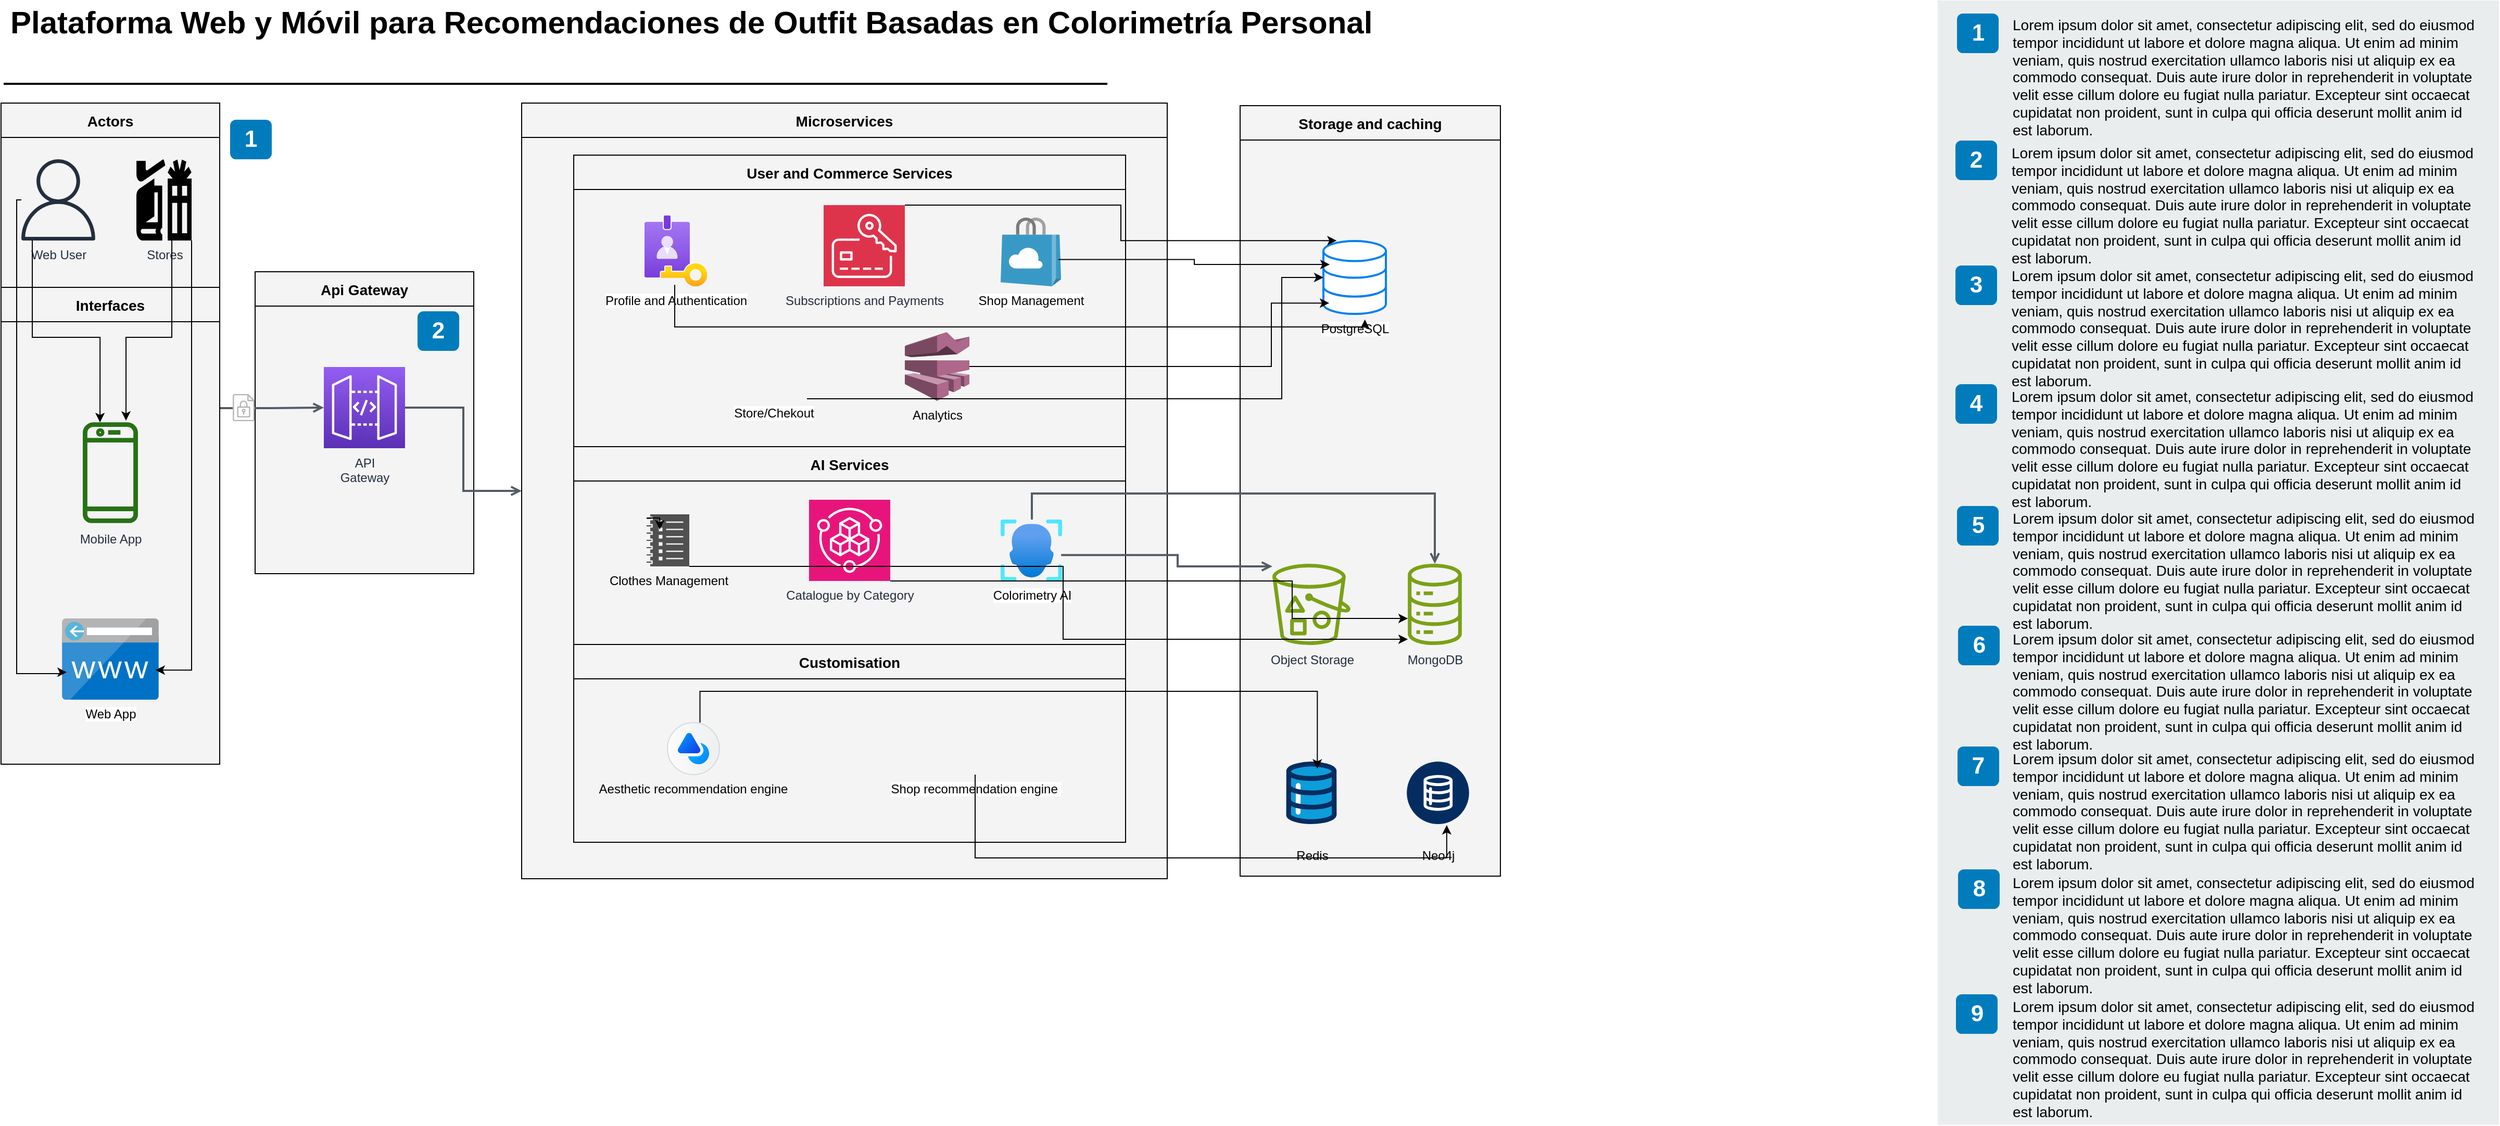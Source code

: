 <mxfile version="24.7.16">
  <diagram id="Ht1M8jgEwFfnCIfOTk4-" name="Page-1">
    <mxGraphModel dx="2146" dy="880" grid="1" gridSize="10" guides="1" tooltips="1" connect="1" arrows="1" fold="1" page="1" pageScale="1" pageWidth="827" pageHeight="1169" math="0" shadow="0">
      <root>
        <mxCell id="0" />
        <mxCell id="1" parent="0" />
        <mxCell id="Sb8pJk7lKEuFZb0Ayt0x-25" value="Api Gateway" style="swimlane;fontSize=14;align=center;swimlaneFillColor=#f4f4f4;fillColor=#f4f4f4;startSize=33;container=1;pointerEvents=0;collapsible=0;recursiveResize=0;" vertex="1" parent="1">
          <mxGeometry x="274" y="287" width="210" height="290" as="geometry" />
        </mxCell>
        <mxCell id="jZVaUwOg5UY3L9NAnvdq-74" value="API&lt;br&gt;Gateway" style="outlineConnect=0;fontColor=#232F3E;gradientColor=#945DF2;gradientDirection=north;fillColor=#5A30B5;strokeColor=#ffffff;dashed=0;verticalLabelPosition=bottom;verticalAlign=top;align=center;html=1;fontSize=12;fontStyle=0;aspect=fixed;shape=mxgraph.aws4.resourceIcon;resIcon=mxgraph.aws4.api_gateway;labelBackgroundColor=none;" parent="Sb8pJk7lKEuFZb0Ayt0x-25" vertex="1">
          <mxGeometry x="66" y="91.5" width="78" height="78" as="geometry" />
        </mxCell>
        <mxCell id="-QjtrjUzRDEMRZ5MF8oH-28" value="2" style="rounded=1;whiteSpace=wrap;html=1;fillColor=#007CBD;strokeColor=none;fontColor=#FFFFFF;fontStyle=1;fontSize=22;labelBackgroundColor=none;" parent="Sb8pJk7lKEuFZb0Ayt0x-25" vertex="1">
          <mxGeometry x="156" y="38" width="40" height="38" as="geometry" />
        </mxCell>
        <mxCell id="jZVaUwOg5UY3L9NAnvdq-110" style="edgeStyle=elbowEdgeStyle;rounded=0;orthogonalLoop=1;jettySize=auto;html=1;endArrow=open;endFill=0;strokeColor=#545B64;strokeWidth=2;fontSize=14;" parent="1" target="jZVaUwOg5UY3L9NAnvdq-74" edge="1">
          <mxGeometry relative="1" as="geometry">
            <mxPoint x="240" y="418" as="sourcePoint" />
          </mxGeometry>
        </mxCell>
        <mxCell id="jZVaUwOg5UY3L9NAnvdq-111" value="" style="edgeStyle=elbowEdgeStyle;rounded=0;orthogonalLoop=1;jettySize=auto;html=1;endArrow=open;endFill=0;strokeColor=#545B64;strokeWidth=2;fontSize=14;entryX=0;entryY=0.5;entryDx=0;entryDy=0;" parent="1" source="jZVaUwOg5UY3L9NAnvdq-74" target="Sb8pJk7lKEuFZb0Ayt0x-67" edge="1">
          <mxGeometry relative="1" as="geometry">
            <mxPoint x="520" y="418" as="targetPoint" />
          </mxGeometry>
        </mxCell>
        <mxCell id="-QjtrjUzRDEMRZ5MF8oH-46" value="" style="rounded=0;whiteSpace=wrap;html=1;fillColor=#EAEDED;fontSize=22;fontColor=#FFFFFF;strokeColor=none;labelBackgroundColor=none;" parent="1" vertex="1">
          <mxGeometry x="1890" y="26.5" width="539" height="1080" as="geometry" />
        </mxCell>
        <mxCell id="-QjtrjUzRDEMRZ5MF8oH-36" value="1" style="rounded=1;whiteSpace=wrap;html=1;fillColor=#007CBD;strokeColor=none;fontColor=#FFFFFF;fontStyle=1;fontSize=22;labelBackgroundColor=none;" parent="1" vertex="1">
          <mxGeometry x="1908.5" y="39" width="40" height="38" as="geometry" />
        </mxCell>
        <mxCell id="-QjtrjUzRDEMRZ5MF8oH-37" value="2" style="rounded=1;whiteSpace=wrap;html=1;fillColor=#007CBD;strokeColor=none;fontColor=#FFFFFF;fontStyle=1;fontSize=22;labelBackgroundColor=none;" parent="1" vertex="1">
          <mxGeometry x="1907" y="161" width="40" height="38" as="geometry" />
        </mxCell>
        <mxCell id="-QjtrjUzRDEMRZ5MF8oH-38" value="3" style="rounded=1;whiteSpace=wrap;html=1;fillColor=#007CBD;strokeColor=none;fontColor=#FFFFFF;fontStyle=1;fontSize=22;labelBackgroundColor=none;" parent="1" vertex="1">
          <mxGeometry x="1907" y="281" width="40" height="38" as="geometry" />
        </mxCell>
        <mxCell id="-QjtrjUzRDEMRZ5MF8oH-39" value="4" style="rounded=1;whiteSpace=wrap;html=1;fillColor=#007CBD;strokeColor=none;fontColor=#FFFFFF;fontStyle=1;fontSize=22;labelBackgroundColor=none;" parent="1" vertex="1">
          <mxGeometry x="1907" y="395" width="40" height="38" as="geometry" />
        </mxCell>
        <mxCell id="-QjtrjUzRDEMRZ5MF8oH-40" value="5" style="rounded=1;whiteSpace=wrap;html=1;fillColor=#007CBD;strokeColor=none;fontColor=#FFFFFF;fontStyle=1;fontSize=22;labelBackgroundColor=none;" parent="1" vertex="1">
          <mxGeometry x="1908.5" y="512" width="40" height="38" as="geometry" />
        </mxCell>
        <mxCell id="-QjtrjUzRDEMRZ5MF8oH-41" value="6" style="rounded=1;whiteSpace=wrap;html=1;fillColor=#007CBD;strokeColor=none;fontColor=#FFFFFF;fontStyle=1;fontSize=22;labelBackgroundColor=none;" parent="1" vertex="1">
          <mxGeometry x="1909.5" y="627" width="40" height="38" as="geometry" />
        </mxCell>
        <mxCell id="-QjtrjUzRDEMRZ5MF8oH-42" value="7" style="rounded=1;whiteSpace=wrap;html=1;fillColor=#007CBD;strokeColor=none;fontColor=#FFFFFF;fontStyle=1;fontSize=22;labelBackgroundColor=none;" parent="1" vertex="1">
          <mxGeometry x="1909" y="743" width="40" height="38" as="geometry" />
        </mxCell>
        <mxCell id="-QjtrjUzRDEMRZ5MF8oH-43" value="8" style="rounded=1;whiteSpace=wrap;html=1;fillColor=#007CBD;strokeColor=none;fontColor=#FFFFFF;fontStyle=1;fontSize=22;labelBackgroundColor=none;" parent="1" vertex="1">
          <mxGeometry x="1909.5" y="861" width="40" height="38" as="geometry" />
        </mxCell>
        <mxCell id="-QjtrjUzRDEMRZ5MF8oH-44" value="9" style="rounded=1;whiteSpace=wrap;html=1;fillColor=#007CBD;strokeColor=none;fontColor=#FFFFFF;fontStyle=1;fontSize=22;labelBackgroundColor=none;" parent="1" vertex="1">
          <mxGeometry x="1907.5" y="981" width="40" height="38" as="geometry" />
        </mxCell>
        <mxCell id="-QjtrjUzRDEMRZ5MF8oH-47" value="Plataforma Web y Móvil para Recomendaciones de Outfit Basadas en Colorimetría Personal" style="text;html=1;resizable=0;points=[];autosize=1;align=left;verticalAlign=top;spacingTop=-4;fontSize=30;fontStyle=1;labelBackgroundColor=none;" parent="1" vertex="1">
          <mxGeometry x="36.5" y="26.5" width="1250" height="40" as="geometry" />
        </mxCell>
        <mxCell id="SCVMTBWpLvtzJIhz15lM-1" value="" style="line;strokeWidth=2;html=1;fontSize=14;labelBackgroundColor=none;" parent="1" vertex="1">
          <mxGeometry x="32.5" y="101.5" width="1060" height="10" as="geometry" />
        </mxCell>
        <mxCell id="SCVMTBWpLvtzJIhz15lM-6" value="&lt;span&gt;Lorem ipsum dolor sit amet, consectetur adipiscing elit, sed do eiusmod tempor incididunt ut labore et dolore magna aliqua. Ut enim ad minim veniam, quis nostrud exercitation ullamco laboris nisi ut aliquip ex ea commodo consequat. Duis aute irure dolor in reprehenderit in voluptate velit esse cillum dolore eu fugiat nulla pariatur. Excepteur sint occaecat cupidatat non proident, sunt in culpa qui officia deserunt mollit anim id est laborum.&lt;/span&gt;&lt;br&gt;" style="text;html=1;align=left;verticalAlign=top;spacingTop=-4;fontSize=14;labelBackgroundColor=none;whiteSpace=wrap;" parent="1" vertex="1">
          <mxGeometry x="1960" y="38.5" width="449" height="118" as="geometry" />
        </mxCell>
        <mxCell id="SCVMTBWpLvtzJIhz15lM-7" value="&lt;span&gt;Lorem ipsum dolor sit amet, consectetur adipiscing elit, sed do eiusmod tempor incididunt ut labore et dolore magna aliqua. Ut enim ad minim veniam, quis nostrud exercitation ullamco laboris nisi ut aliquip ex ea commodo consequat. Duis aute irure dolor in reprehenderit in voluptate velit esse cillum dolore eu fugiat nulla pariatur. Excepteur sint occaecat cupidatat non proident, sunt in culpa qui officia deserunt mollit anim id est laborum.&lt;/span&gt;&lt;br&gt;" style="text;html=1;align=left;verticalAlign=top;spacingTop=-4;fontSize=14;labelBackgroundColor=none;whiteSpace=wrap;" parent="1" vertex="1">
          <mxGeometry x="1959" y="161.5" width="450" height="115" as="geometry" />
        </mxCell>
        <mxCell id="SCVMTBWpLvtzJIhz15lM-9" value="&lt;span&gt;Lorem ipsum dolor sit amet, consectetur adipiscing elit, sed do eiusmod tempor incididunt ut labore et dolore magna aliqua. Ut enim ad minim veniam, quis nostrud exercitation ullamco laboris nisi ut aliquip ex ea commodo consequat. Duis aute irure dolor in reprehenderit in voluptate velit esse cillum dolore eu fugiat nulla pariatur. Excepteur sint occaecat cupidatat non proident, sunt in culpa qui officia deserunt mollit anim id est laborum.&lt;/span&gt;&lt;br&gt;" style="text;html=1;align=left;verticalAlign=top;spacingTop=-4;fontSize=14;labelBackgroundColor=none;whiteSpace=wrap;" parent="1" vertex="1">
          <mxGeometry x="1959" y="279.5" width="450" height="117" as="geometry" />
        </mxCell>
        <mxCell id="SCVMTBWpLvtzJIhz15lM-10" value="&lt;span&gt;Lorem ipsum dolor sit amet, consectetur adipiscing elit, sed do eiusmod tempor incididunt ut labore et dolore magna aliqua. Ut enim ad minim veniam, quis nostrud exercitation ullamco laboris nisi ut aliquip ex ea commodo consequat. Duis aute irure dolor in reprehenderit in voluptate velit esse cillum dolore eu fugiat nulla pariatur. Excepteur sint occaecat cupidatat non proident, sunt in culpa qui officia deserunt mollit anim id est laborum.&lt;/span&gt;&lt;br&gt;" style="text;html=1;align=left;verticalAlign=top;spacingTop=-4;fontSize=14;labelBackgroundColor=none;whiteSpace=wrap;" parent="1" vertex="1">
          <mxGeometry x="1959" y="395.5" width="450" height="121" as="geometry" />
        </mxCell>
        <mxCell id="SCVMTBWpLvtzJIhz15lM-11" value="&lt;span&gt;Lorem ipsum dolor sit amet, consectetur adipiscing elit, sed do eiusmod tempor incididunt ut labore et dolore magna aliqua. Ut enim ad minim veniam, quis nostrud exercitation ullamco laboris nisi ut aliquip ex ea commodo consequat. Duis aute irure dolor in reprehenderit in voluptate velit esse cillum dolore eu fugiat nulla pariatur. Excepteur sint occaecat cupidatat non proident, sunt in culpa qui officia deserunt mollit anim id est laborum.&lt;/span&gt;&lt;br&gt;" style="text;html=1;align=left;verticalAlign=top;spacingTop=-4;fontSize=14;labelBackgroundColor=none;whiteSpace=wrap;" parent="1" vertex="1">
          <mxGeometry x="1960" y="512.5" width="449" height="114" as="geometry" />
        </mxCell>
        <mxCell id="SCVMTBWpLvtzJIhz15lM-12" value="&lt;span&gt;Lorem ipsum dolor sit amet, consectetur adipiscing elit, sed do eiusmod tempor incididunt ut labore et dolore magna aliqua. Ut enim ad minim veniam, quis nostrud exercitation ullamco laboris nisi ut aliquip ex ea commodo consequat. Duis aute irure dolor in reprehenderit in voluptate velit esse cillum dolore eu fugiat nulla pariatur. Excepteur sint occaecat cupidatat non proident, sunt in culpa qui officia deserunt mollit anim id est laborum.&lt;/span&gt;&lt;br&gt;" style="text;html=1;align=left;verticalAlign=top;spacingTop=-4;fontSize=14;labelBackgroundColor=none;whiteSpace=wrap;" parent="1" vertex="1">
          <mxGeometry x="1960" y="628.5" width="450" height="118" as="geometry" />
        </mxCell>
        <mxCell id="SCVMTBWpLvtzJIhz15lM-13" value="&lt;span&gt;Lorem ipsum dolor sit amet, consectetur adipiscing elit, sed do eiusmod tempor incididunt ut labore et dolore magna aliqua. Ut enim ad minim veniam, quis nostrud exercitation ullamco laboris nisi ut aliquip ex ea commodo consequat. Duis aute irure dolor in reprehenderit in voluptate velit esse cillum dolore eu fugiat nulla pariatur. Excepteur sint occaecat cupidatat non proident, sunt in culpa qui officia deserunt mollit anim id est laborum.&lt;/span&gt;&lt;br&gt;" style="text;html=1;align=left;verticalAlign=top;spacingTop=-4;fontSize=14;labelBackgroundColor=none;whiteSpace=wrap;" parent="1" vertex="1">
          <mxGeometry x="1960" y="743.5" width="449" height="113" as="geometry" />
        </mxCell>
        <mxCell id="SCVMTBWpLvtzJIhz15lM-14" value="&lt;span&gt;Lorem ipsum dolor sit amet, consectetur adipiscing elit, sed do eiusmod tempor incididunt ut labore et dolore magna aliqua. Ut enim ad minim veniam, quis nostrud exercitation ullamco laboris nisi ut aliquip ex ea commodo consequat. Duis aute irure dolor in reprehenderit in voluptate velit esse cillum dolore eu fugiat nulla pariatur. Excepteur sint occaecat cupidatat non proident, sunt in culpa qui officia deserunt mollit anim id est laborum.&lt;/span&gt;&lt;br&gt;" style="text;html=1;align=left;verticalAlign=top;spacingTop=-4;fontSize=14;labelBackgroundColor=none;whiteSpace=wrap;" parent="1" vertex="1">
          <mxGeometry x="1960" y="862.5" width="449" height="124" as="geometry" />
        </mxCell>
        <mxCell id="SCVMTBWpLvtzJIhz15lM-15" value="&lt;span&gt;Lorem ipsum dolor sit amet, consectetur adipiscing elit, sed do eiusmod tempor incididunt ut labore et dolore magna aliqua. Ut enim ad minim veniam, quis nostrud exercitation ullamco laboris nisi ut aliquip ex ea commodo consequat. Duis aute irure dolor in reprehenderit in voluptate velit esse cillum dolore eu fugiat nulla pariatur. Excepteur sint occaecat cupidatat non proident, sunt in culpa qui officia deserunt mollit anim id est laborum.&lt;/span&gt;&lt;br&gt;" style="text;html=1;align=left;verticalAlign=top;spacingTop=-4;fontSize=14;labelBackgroundColor=none;whiteSpace=wrap;" parent="1" vertex="1">
          <mxGeometry x="1960" y="981.5" width="449" height="115" as="geometry" />
        </mxCell>
        <mxCell id="jZVaUwOg5UY3L9NAnvdq-59" value="Actors" style="swimlane;fontSize=14;align=center;swimlaneFillColor=#f4f4f4;fillColor=#f4f4f4;startSize=33;container=1;pointerEvents=0;collapsible=0;recursiveResize=0;" parent="1" vertex="1">
          <mxGeometry x="30" y="125" width="210" height="290" as="geometry" />
        </mxCell>
        <mxCell id="jZVaUwOg5UY3L9NAnvdq-60" value="Web User" style="outlineConnect=0;fontColor=#232F3E;gradientColor=none;fillColor=#232F3E;strokeColor=none;dashed=0;verticalLabelPosition=bottom;verticalAlign=top;align=center;html=1;fontSize=12;fontStyle=0;aspect=fixed;pointerEvents=1;shape=mxgraph.aws4.user;labelBackgroundColor=none;" parent="jZVaUwOg5UY3L9NAnvdq-59" vertex="1">
          <mxGeometry x="16" y="54" width="78" height="78" as="geometry" />
        </mxCell>
        <mxCell id="jZVaUwOg5UY3L9NAnvdq-61" value="Stores" style="outlineConnect=0;fontColor=#232F3E;gradientColor=none;fillColor=#000000;strokeColor=none;dashed=0;verticalLabelPosition=bottom;verticalAlign=top;align=center;html=1;fontSize=12;fontStyle=0;aspect=fixed;pointerEvents=1;shape=mxgraph.signs.travel.shops;labelBackgroundColor=none;" parent="jZVaUwOg5UY3L9NAnvdq-59" vertex="1">
          <mxGeometry x="130" y="54" width="53" height="78" as="geometry" />
        </mxCell>
        <mxCell id="jZVaUwOg5UY3L9NAnvdq-62" value="Interfaces" style="swimlane;fontSize=14;align=center;swimlaneFillColor=#f4f4f4;fillColor=#f4f4f4;startSize=33;container=1;pointerEvents=0;collapsible=0;recursiveResize=0;" parent="1" vertex="1">
          <mxGeometry x="30" y="302" width="210" height="458" as="geometry" />
        </mxCell>
        <mxCell id="jZVaUwOg5UY3L9NAnvdq-65" value="Mobile App" style="outlineConnect=0;fontColor=#232F3E;gradientColor=none;strokeColor=none;fillColor=#277116;dashed=0;verticalLabelPosition=bottom;verticalAlign=top;align=center;html=1;fontSize=12;fontStyle=0;shape=mxgraph.aws4.mobile_client;labelBackgroundColor=none;" parent="jZVaUwOg5UY3L9NAnvdq-62" vertex="1">
          <mxGeometry x="78.5" y="128" width="53" height="100" as="geometry" />
        </mxCell>
        <mxCell id="Sb8pJk7lKEuFZb0Ayt0x-10" value="Web App" style="image;sketch=0;aspect=fixed;html=1;points=[];align=center;fontSize=12;image=img/lib/mscae/CustomDomain.svg;" vertex="1" parent="jZVaUwOg5UY3L9NAnvdq-62">
          <mxGeometry x="58.57" y="318" width="92.86" height="78" as="geometry" />
        </mxCell>
        <mxCell id="Sb8pJk7lKEuFZb0Ayt0x-4" value="" style="edgeStyle=orthogonalEdgeStyle;rounded=0;orthogonalLoop=1;jettySize=auto;html=1;" edge="1" parent="jZVaUwOg5UY3L9NAnvdq-62" source="jZVaUwOg5UY3L9NAnvdq-60">
          <mxGeometry relative="1" as="geometry">
            <mxPoint x="30.002" y="-45.0" as="sourcePoint" />
            <mxPoint x="95.05" y="129.581" as="targetPoint" />
            <Array as="points">
              <mxPoint x="30" y="48" />
              <mxPoint x="95" y="48" />
            </Array>
          </mxGeometry>
        </mxCell>
        <mxCell id="Sb8pJk7lKEuFZb0Ayt0x-20" value="" style="edgeStyle=orthogonalEdgeStyle;rounded=0;orthogonalLoop=1;jettySize=auto;html=1;" edge="1" parent="jZVaUwOg5UY3L9NAnvdq-62" source="jZVaUwOg5UY3L9NAnvdq-61">
          <mxGeometry relative="1" as="geometry">
            <mxPoint x="164" y="-85.532" as="sourcePoint" />
            <mxPoint x="120" y="128.001" as="targetPoint" />
            <Array as="points">
              <mxPoint x="164" y="48" />
              <mxPoint x="120" y="48" />
            </Array>
          </mxGeometry>
        </mxCell>
        <mxCell id="jZVaUwOg5UY3L9NAnvdq-173" value="" style="group" parent="1" vertex="1" connectable="0">
          <mxGeometry x="252.5" y="404.5" width="21" height="26" as="geometry" />
        </mxCell>
        <mxCell id="jZVaUwOg5UY3L9NAnvdq-174" value="" style="rounded=0;whiteSpace=wrap;html=1;labelBackgroundColor=#ffffff;fontSize=14;align=center;strokeColor=none;" parent="jZVaUwOg5UY3L9NAnvdq-173" vertex="1">
          <mxGeometry width="21" height="26" as="geometry" />
        </mxCell>
        <mxCell id="jZVaUwOg5UY3L9NAnvdq-175" value="" style="outlineConnect=0;fontColor=#232F3E;gradientColor=none;fillColor=#B3B3B3;strokeColor=none;dashed=0;verticalLabelPosition=bottom;verticalAlign=top;align=center;html=1;fontSize=12;fontStyle=0;aspect=fixed;pointerEvents=1;shape=mxgraph.aws4.encrypted_data;labelBackgroundColor=#ffffff;" parent="jZVaUwOg5UY3L9NAnvdq-173" vertex="1">
          <mxGeometry width="21" height="26" as="geometry" />
        </mxCell>
        <mxCell id="jZVaUwOg5UY3L9NAnvdq-101" value="1" style="rounded=1;whiteSpace=wrap;html=1;fillColor=#007CBD;strokeColor=none;fontColor=#FFFFFF;fontStyle=1;fontSize=22;labelBackgroundColor=none;" parent="1" vertex="1">
          <mxGeometry x="250" y="141" width="40" height="38" as="geometry" />
        </mxCell>
        <mxCell id="Sb8pJk7lKEuFZb0Ayt0x-53" value="" style="edgeStyle=orthogonalEdgeStyle;rounded=0;orthogonalLoop=1;jettySize=auto;html=1;entryX=0.967;entryY=0.636;entryDx=0;entryDy=0;entryPerimeter=0;exitX=1;exitY=1;exitDx=0;exitDy=0;exitPerimeter=0;" edge="1" parent="1" source="jZVaUwOg5UY3L9NAnvdq-61" target="Sb8pJk7lKEuFZb0Ayt0x-10">
          <mxGeometry relative="1" as="geometry">
            <mxPoint x="210" y="450" as="sourcePoint" />
            <mxPoint x="225.05" y="671.581" as="targetPoint" />
            <Array as="points">
              <mxPoint x="213" y="670" />
            </Array>
          </mxGeometry>
        </mxCell>
        <mxCell id="Sb8pJk7lKEuFZb0Ayt0x-54" value="" style="edgeStyle=orthogonalEdgeStyle;rounded=0;orthogonalLoop=1;jettySize=auto;html=1;entryX=0.049;entryY=0.663;entryDx=0;entryDy=0;entryPerimeter=0;" edge="1" parent="1" source="jZVaUwOg5UY3L9NAnvdq-60" target="Sb8pJk7lKEuFZb0Ayt0x-10">
          <mxGeometry relative="1" as="geometry">
            <mxPoint x="45" y="260" as="sourcePoint" />
            <mxPoint x="10" y="673" as="targetPoint" />
            <Array as="points">
              <mxPoint x="45" y="218" />
              <mxPoint x="45" y="673" />
              <mxPoint x="90" y="673" />
              <mxPoint x="90" y="672" />
            </Array>
          </mxGeometry>
        </mxCell>
        <mxCell id="Sb8pJk7lKEuFZb0Ayt0x-67" value="Microservices" style="swimlane;fontSize=14;align=center;swimlaneFillColor=#f4f4f4;fillColor=#f4f4f4;startSize=33;container=1;pointerEvents=0;collapsible=0;recursiveResize=0;" vertex="1" parent="1">
          <mxGeometry x="530" y="125" width="620" height="745" as="geometry" />
        </mxCell>
        <mxCell id="Sb8pJk7lKEuFZb0Ayt0x-61" value="Customisation" style="swimlane;fontSize=14;align=center;swimlaneFillColor=#f4f4f4;fillColor=#f4f4f4;startSize=33;container=1;pointerEvents=0;collapsible=0;recursiveResize=0;" vertex="1" parent="Sb8pJk7lKEuFZb0Ayt0x-67">
          <mxGeometry x="50" y="520" width="530" height="190" as="geometry" />
        </mxCell>
        <mxCell id="Sb8pJk7lKEuFZb0Ayt0x-68" value="Aesthetic recommendation engine" style="shape=mxgraph.sap.icon;labelPosition=center;verticalLabelPosition=bottom;align=center;verticalAlign=top;strokeWidth=1;strokeColor=#D5DADD;fillColor=#EDEFF0;gradientColor=#FCFCFC;gradientDirection=west;aspect=fixed;SAPIcon=Data_Attribute_Recommendation" vertex="1" parent="Sb8pJk7lKEuFZb0Ayt0x-61">
          <mxGeometry x="90" y="75" width="50" height="50" as="geometry" />
        </mxCell>
        <mxCell id="Sb8pJk7lKEuFZb0Ayt0x-70" value="Shop recommendation engine&amp;nbsp;" style="shape=image;html=1;verticalAlign=top;verticalLabelPosition=bottom;labelBackgroundColor=#ffffff;imageAspect=0;aspect=fixed;image=https://cdn4.iconfinder.com/data/icons/essentials-72/24/010_-_Bag-128.png" vertex="1" parent="Sb8pJk7lKEuFZb0Ayt0x-61">
          <mxGeometry x="360" y="74" width="51" height="51" as="geometry" />
        </mxCell>
        <mxCell id="Sb8pJk7lKEuFZb0Ayt0x-29" value="User and Commerce Services" style="swimlane;fontSize=14;align=center;swimlaneFillColor=#f4f4f4;fillColor=#f4f4f4;startSize=33;container=1;pointerEvents=0;collapsible=0;recursiveResize=0;" vertex="1" parent="Sb8pJk7lKEuFZb0Ayt0x-67">
          <mxGeometry x="50" y="50" width="530" height="280" as="geometry" />
        </mxCell>
        <mxCell id="Sb8pJk7lKEuFZb0Ayt0x-34" value="Profile and Authentication" style="image;aspect=fixed;html=1;points=[];align=center;fontSize=12;image=img/lib/azure2/identity/PIM.svg;" vertex="1" parent="Sb8pJk7lKEuFZb0Ayt0x-29">
          <mxGeometry x="68" y="58" width="60" height="68" as="geometry" />
        </mxCell>
        <mxCell id="Sb8pJk7lKEuFZb0Ayt0x-44" value="Subscriptions and Payments" style="sketch=0;points=[[0,0,0],[0.25,0,0],[0.5,0,0],[0.75,0,0],[1,0,0],[0,1,0],[0.25,1,0],[0.5,1,0],[0.75,1,0],[1,1,0],[0,0.25,0],[0,0.5,0],[0,0.75,0],[1,0.25,0],[1,0.5,0],[1,0.75,0]];outlineConnect=0;fontColor=#232F3E;fillColor=#DD344C;strokeColor=#ffffff;dashed=0;verticalLabelPosition=bottom;verticalAlign=top;align=center;html=1;fontSize=12;fontStyle=0;aspect=fixed;shape=mxgraph.aws4.resourceIcon;resIcon=mxgraph.aws4.payment_cryptography;" vertex="1" parent="Sb8pJk7lKEuFZb0Ayt0x-29">
          <mxGeometry x="240" y="48" width="78" height="78" as="geometry" />
        </mxCell>
        <mxCell id="Sb8pJk7lKEuFZb0Ayt0x-57" value="Shop Management" style="image;sketch=0;aspect=fixed;html=1;points=[];align=center;fontSize=12;image=img/lib/mscae/Store_Marketplace.svg;" vertex="1" parent="Sb8pJk7lKEuFZb0Ayt0x-29">
          <mxGeometry x="410" y="60" width="58.08" height="66" as="geometry" />
        </mxCell>
        <mxCell id="Sb8pJk7lKEuFZb0Ayt0x-41" value="Store/Chekout" style="shape=image;html=1;verticalAlign=top;verticalLabelPosition=bottom;labelBackgroundColor=#ffffff;imageAspect=0;aspect=fixed;image=https://cdn0.iconfinder.com/data/icons/Free-PSD-blogging-icons-Bimbilini/64/shopping_cart.png" vertex="1" parent="Sb8pJk7lKEuFZb0Ayt0x-29">
          <mxGeometry x="160" y="170" width="64" height="64" as="geometry" />
        </mxCell>
        <mxCell id="Sb8pJk7lKEuFZb0Ayt0x-58" value="Analytics" style="outlineConnect=0;dashed=0;verticalLabelPosition=bottom;verticalAlign=top;align=center;html=1;shape=mxgraph.aws3.mobile_analytics;fillColor=#AD688B;gradientColor=none;" vertex="1" parent="Sb8pJk7lKEuFZb0Ayt0x-29">
          <mxGeometry x="318" y="170" width="62" height="66" as="geometry" />
        </mxCell>
        <mxCell id="Sb8pJk7lKEuFZb0Ayt0x-45" value="AI Services" style="swimlane;fontSize=14;align=center;swimlaneFillColor=#f4f4f4;fillColor=#f4f4f4;startSize=33;container=1;pointerEvents=0;collapsible=0;recursiveResize=0;" vertex="1" parent="Sb8pJk7lKEuFZb0Ayt0x-67">
          <mxGeometry x="50" y="330" width="530" height="190" as="geometry" />
        </mxCell>
        <mxCell id="Sb8pJk7lKEuFZb0Ayt0x-35" value="Colorimetry AI" style="image;aspect=fixed;html=1;points=[];align=center;fontSize=12;image=img/lib/azure2/ai_machine_learning/Face_APIs.svg;" vertex="1" parent="Sb8pJk7lKEuFZb0Ayt0x-45">
          <mxGeometry x="410" y="70" width="59" height="59" as="geometry" />
        </mxCell>
        <mxCell id="Sb8pJk7lKEuFZb0Ayt0x-60" value="Catalogue by Category" style="sketch=0;points=[[0,0,0],[0.25,0,0],[0.5,0,0],[0.75,0,0],[1,0,0],[0,1,0],[0.25,1,0],[0.5,1,0],[0.75,1,0],[1,1,0],[0,0.25,0],[0,0.5,0],[0,0.75,0],[1,0.25,0],[1,0.5,0],[1,0.75,0]];points=[[0,0,0],[0.25,0,0],[0.5,0,0],[0.75,0,0],[1,0,0],[0,1,0],[0.25,1,0],[0.5,1,0],[0.75,1,0],[1,1,0],[0,0.25,0],[0,0.5,0],[0,0.75,0],[1,0.25,0],[1,0.5,0],[1,0.75,0]];outlineConnect=0;fontColor=#232F3E;fillColor=#E7157B;strokeColor=#ffffff;dashed=0;verticalLabelPosition=bottom;verticalAlign=top;align=center;html=1;fontSize=12;fontStyle=0;aspect=fixed;shape=mxgraph.aws4.resourceIcon;resIcon=mxgraph.aws4.service_catalog;" vertex="1" parent="Sb8pJk7lKEuFZb0Ayt0x-45">
          <mxGeometry x="226" y="51" width="78" height="78" as="geometry" />
        </mxCell>
        <mxCell id="Sb8pJk7lKEuFZb0Ayt0x-39" value="Clothes Management" style="sketch=0;pointerEvents=1;shadow=0;dashed=0;html=1;strokeColor=none;labelPosition=center;verticalLabelPosition=bottom;verticalAlign=top;align=center;fillColor=#505050;shape=mxgraph.mscae.oms.log_management" vertex="1" parent="Sb8pJk7lKEuFZb0Ayt0x-45">
          <mxGeometry x="70" y="65" width="41" height="50" as="geometry" />
        </mxCell>
        <mxCell id="Sb8pJk7lKEuFZb0Ayt0x-56" style="edgeStyle=orthogonalEdgeStyle;rounded=0;orthogonalLoop=1;jettySize=auto;html=1;exitX=0;exitY=0.07;exitDx=0;exitDy=0;exitPerimeter=0;entryX=0.308;entryY=0.291;entryDx=0;entryDy=0;entryPerimeter=0;" edge="1" parent="Sb8pJk7lKEuFZb0Ayt0x-45" source="Sb8pJk7lKEuFZb0Ayt0x-39" target="Sb8pJk7lKEuFZb0Ayt0x-39">
          <mxGeometry relative="1" as="geometry" />
        </mxCell>
        <mxCell id="Sb8pJk7lKEuFZb0Ayt0x-73" value="Storage and caching" style="swimlane;fontSize=14;align=center;swimlaneFillColor=#f4f4f4;fillColor=#f4f4f4;startSize=33;container=1;pointerEvents=0;collapsible=0;recursiveResize=0;" vertex="1" parent="1">
          <mxGeometry x="1220" y="127.5" width="250" height="740" as="geometry" />
        </mxCell>
        <mxCell id="Sb8pJk7lKEuFZb0Ayt0x-88" value="Redis" style="verticalLabelPosition=bottom;aspect=fixed;html=1;shape=mxgraph.salesforce.data;" vertex="1" parent="Sb8pJk7lKEuFZb0Ayt0x-73">
          <mxGeometry x="44.2" y="630" width="48.6" height="60" as="geometry" />
        </mxCell>
        <mxCell id="Sb8pJk7lKEuFZb0Ayt0x-89" value="Neo4j" style="verticalLabelPosition=bottom;aspect=fixed;html=1;shape=mxgraph.salesforce.data2;" vertex="1" parent="Sb8pJk7lKEuFZb0Ayt0x-73">
          <mxGeometry x="160" y="630" width="60" height="60" as="geometry" />
        </mxCell>
        <mxCell id="Sb8pJk7lKEuFZb0Ayt0x-90" value="PostgreSQL" style="html=1;verticalLabelPosition=bottom;align=center;labelBackgroundColor=#ffffff;verticalAlign=top;strokeWidth=2;strokeColor=#0080F0;shadow=0;dashed=0;shape=mxgraph.ios7.icons.data;" vertex="1" parent="Sb8pJk7lKEuFZb0Ayt0x-73">
          <mxGeometry x="80" y="130" width="60" height="70" as="geometry" />
        </mxCell>
        <mxCell id="Sb8pJk7lKEuFZb0Ayt0x-92" value="Object Storage" style="sketch=0;outlineConnect=0;fontColor=#232F3E;gradientColor=none;fillColor=#7AA116;strokeColor=none;dashed=0;verticalLabelPosition=bottom;verticalAlign=top;align=center;html=1;fontSize=12;fontStyle=0;aspect=fixed;pointerEvents=1;shape=mxgraph.aws4.bucket_with_objects;" vertex="1" parent="Sb8pJk7lKEuFZb0Ayt0x-73">
          <mxGeometry x="31" y="440" width="75" height="78" as="geometry" />
        </mxCell>
        <mxCell id="Sb8pJk7lKEuFZb0Ayt0x-93" value="MongoDB" style="sketch=0;outlineConnect=0;fontColor=#232F3E;gradientColor=none;fillColor=#7AA116;strokeColor=none;dashed=0;verticalLabelPosition=bottom;verticalAlign=top;align=center;html=1;fontSize=12;fontStyle=0;aspect=fixed;pointerEvents=1;shape=mxgraph.aws4.iot_analytics_data_store;" vertex="1" parent="Sb8pJk7lKEuFZb0Ayt0x-73">
          <mxGeometry x="160" y="440" width="54" height="78" as="geometry" />
        </mxCell>
        <mxCell id="jZVaUwOg5UY3L9NAnvdq-126" value="" style="edgeStyle=elbowEdgeStyle;rounded=0;orthogonalLoop=1;jettySize=auto;html=1;endArrow=open;endFill=0;strokeColor=#545B64;strokeWidth=2;fontSize=14;exitX=0.985;exitY=0.578;exitDx=0;exitDy=0;exitPerimeter=0;" parent="1" source="Sb8pJk7lKEuFZb0Ayt0x-35" target="Sb8pJk7lKEuFZb0Ayt0x-92" edge="1">
          <mxGeometry relative="1" as="geometry">
            <Array as="points">
              <mxPoint x="1160" y="570" />
            </Array>
            <mxPoint x="1058" y="500" as="sourcePoint" />
            <mxPoint x="1231" y="607.5" as="targetPoint" />
          </mxGeometry>
        </mxCell>
        <mxCell id="Sb8pJk7lKEuFZb0Ayt0x-94" value="" style="edgeStyle=elbowEdgeStyle;rounded=0;orthogonalLoop=1;jettySize=auto;html=1;endArrow=open;endFill=0;strokeColor=#545B64;strokeWidth=2;fontSize=14;" edge="1" parent="1" source="Sb8pJk7lKEuFZb0Ayt0x-35" target="Sb8pJk7lKEuFZb0Ayt0x-93">
          <mxGeometry relative="1" as="geometry">
            <Array as="points">
              <mxPoint x="1020" y="500" />
              <mxPoint x="1160" y="450" />
              <mxPoint x="1300" y="460" />
              <mxPoint x="1305" y="440" />
            </Array>
            <mxPoint x="1200" y="380" as="sourcePoint" />
            <mxPoint x="1390" y="420" as="targetPoint" />
          </mxGeometry>
        </mxCell>
        <mxCell id="Sb8pJk7lKEuFZb0Ayt0x-99" style="edgeStyle=elbowEdgeStyle;rounded=0;orthogonalLoop=1;jettySize=auto;html=1;exitX=1;exitY=1;exitDx=0;exitDy=0;exitPerimeter=0;" edge="1" parent="1" source="Sb8pJk7lKEuFZb0Ayt0x-60" target="Sb8pJk7lKEuFZb0Ayt0x-93">
          <mxGeometry relative="1" as="geometry">
            <Array as="points">
              <mxPoint x="1270" y="620" />
            </Array>
          </mxGeometry>
        </mxCell>
        <mxCell id="Sb8pJk7lKEuFZb0Ayt0x-100" style="edgeStyle=elbowEdgeStyle;rounded=0;orthogonalLoop=1;jettySize=auto;html=1;exitX=1;exitY=1;exitDx=0;exitDy=0;exitPerimeter=0;" edge="1" parent="1" source="Sb8pJk7lKEuFZb0Ayt0x-39" target="Sb8pJk7lKEuFZb0Ayt0x-93">
          <mxGeometry relative="1" as="geometry">
            <Array as="points">
              <mxPoint x="1050" y="640" />
            </Array>
          </mxGeometry>
        </mxCell>
        <mxCell id="Sb8pJk7lKEuFZb0Ayt0x-101" style="edgeStyle=elbowEdgeStyle;rounded=0;orthogonalLoop=1;jettySize=auto;html=1;exitX=1;exitY=1;exitDx=0;exitDy=0;" edge="1" parent="1" source="Sb8pJk7lKEuFZb0Ayt0x-41" target="Sb8pJk7lKEuFZb0Ayt0x-90">
          <mxGeometry relative="1" as="geometry">
            <Array as="points">
              <mxPoint x="1260" y="380" />
            </Array>
          </mxGeometry>
        </mxCell>
        <mxCell id="Sb8pJk7lKEuFZb0Ayt0x-102" style="edgeStyle=elbowEdgeStyle;rounded=0;orthogonalLoop=1;jettySize=auto;html=1;exitX=1;exitY=0.5;exitDx=0;exitDy=0;exitPerimeter=0;entryX=0.093;entryY=0.851;entryDx=0;entryDy=0;entryPerimeter=0;" edge="1" parent="1" source="Sb8pJk7lKEuFZb0Ayt0x-58" target="Sb8pJk7lKEuFZb0Ayt0x-90">
          <mxGeometry relative="1" as="geometry">
            <Array as="points">
              <mxPoint x="1250" y="370" />
            </Array>
          </mxGeometry>
        </mxCell>
        <mxCell id="Sb8pJk7lKEuFZb0Ayt0x-105" style="edgeStyle=elbowEdgeStyle;rounded=0;orthogonalLoop=1;jettySize=auto;html=1;exitX=0.957;exitY=0.61;exitDx=0;exitDy=0;exitPerimeter=0;entryX=0.093;entryY=0.851;entryDx=0;entryDy=0;entryPerimeter=0;" edge="1" parent="1" source="Sb8pJk7lKEuFZb0Ayt0x-57">
          <mxGeometry relative="1" as="geometry">
            <mxPoint x="970" y="388" as="sourcePoint" />
            <mxPoint x="1306" y="280" as="targetPoint" />
            <Array as="points" />
          </mxGeometry>
        </mxCell>
        <mxCell id="Sb8pJk7lKEuFZb0Ayt0x-107" style="edgeStyle=elbowEdgeStyle;rounded=0;orthogonalLoop=1;jettySize=auto;html=1;exitX=1;exitY=0;exitDx=0;exitDy=0;exitPerimeter=0;entryX=0.212;entryY=-0.006;entryDx=0;entryDy=0;entryPerimeter=0;" edge="1" parent="1" source="Sb8pJk7lKEuFZb0Ayt0x-44" target="Sb8pJk7lKEuFZb0Ayt0x-90">
          <mxGeometry relative="1" as="geometry" />
        </mxCell>
        <mxCell id="Sb8pJk7lKEuFZb0Ayt0x-108" style="edgeStyle=elbowEdgeStyle;rounded=0;orthogonalLoop=1;jettySize=auto;html=1;exitX=0.483;exitY=0.979;exitDx=0;exitDy=0;exitPerimeter=0;entryX=0.664;entryY=1.076;entryDx=0;entryDy=0;entryPerimeter=0;" edge="1" parent="1" source="Sb8pJk7lKEuFZb0Ayt0x-34" target="Sb8pJk7lKEuFZb0Ayt0x-90">
          <mxGeometry relative="1" as="geometry">
            <mxPoint x="700" y="369" as="sourcePoint" />
            <mxPoint x="1036" y="261" as="targetPoint" />
            <Array as="points">
              <mxPoint x="1000" y="340" />
            </Array>
          </mxGeometry>
        </mxCell>
        <mxCell id="Sb8pJk7lKEuFZb0Ayt0x-109" style="edgeStyle=elbowEdgeStyle;rounded=0;orthogonalLoop=1;jettySize=auto;html=1;exitX=0.5;exitY=1;exitDx=0;exitDy=0;entryX=0.641;entryY=1.017;entryDx=0;entryDy=0;entryPerimeter=0;" edge="1" parent="1" source="Sb8pJk7lKEuFZb0Ayt0x-70" target="Sb8pJk7lKEuFZb0Ayt0x-89">
          <mxGeometry relative="1" as="geometry">
            <Array as="points">
              <mxPoint x="1190" y="850" />
            </Array>
          </mxGeometry>
        </mxCell>
        <mxCell id="Sb8pJk7lKEuFZb0Ayt0x-110" style="edgeStyle=elbowEdgeStyle;rounded=0;orthogonalLoop=1;jettySize=auto;html=1;exitX=0.625;exitY=0;exitDx=0;exitDy=0;exitPerimeter=0;entryX=0.617;entryY=0.112;entryDx=0;entryDy=0;entryPerimeter=0;" edge="1" parent="1" source="Sb8pJk7lKEuFZb0Ayt0x-68" target="Sb8pJk7lKEuFZb0Ayt0x-88">
          <mxGeometry relative="1" as="geometry">
            <Array as="points">
              <mxPoint x="1000" y="690" />
            </Array>
          </mxGeometry>
        </mxCell>
      </root>
    </mxGraphModel>
  </diagram>
</mxfile>
